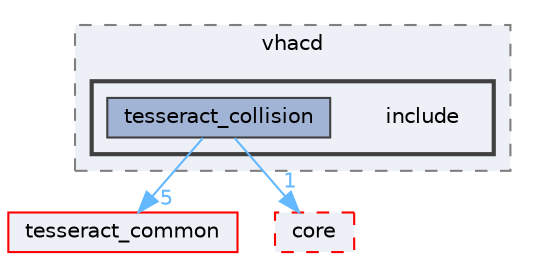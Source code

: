 digraph "tesseract_collision/vhacd/include"
{
 // LATEX_PDF_SIZE
  bgcolor="transparent";
  edge [fontname=Helvetica,fontsize=10,labelfontname=Helvetica,labelfontsize=10];
  node [fontname=Helvetica,fontsize=10,shape=box,height=0.2,width=0.4];
  compound=true
  subgraph clusterdir_cef080a1c457534c26e3494a884a3d55 {
    graph [ bgcolor="#edf0f7", pencolor="grey50", label="vhacd", fontname=Helvetica,fontsize=10 style="filled,dashed", URL="dir_cef080a1c457534c26e3494a884a3d55.html",tooltip=""]
  subgraph clusterdir_a79df59c0a6cd5f3874695d0ac9985b1 {
    graph [ bgcolor="#edf0f7", pencolor="grey25", label="", fontname=Helvetica,fontsize=10 style="filled,bold", URL="dir_a79df59c0a6cd5f3874695d0ac9985b1.html",tooltip=""]
    dir_a79df59c0a6cd5f3874695d0ac9985b1 [shape=plaintext, label="include"];
  dir_d7855a932f0f4ed1a5f013a193716d10 [label="tesseract_collision", fillcolor="#a2b4d6", color="grey25", style="filled", URL="dir_d7855a932f0f4ed1a5f013a193716d10.html",tooltip=""];
  }
  }
  dir_8430b83f3af685b4c96d298a32e9aa37 [label="tesseract_common", fillcolor="#edf0f7", color="red", style="filled", URL="dir_8430b83f3af685b4c96d298a32e9aa37.html",tooltip=""];
  dir_3cc4793d26fe710183f6534c88691bb7 [label="core", fillcolor="#edf0f7", color="red", style="filled,dashed", URL="dir_3cc4793d26fe710183f6534c88691bb7.html",tooltip=""];
  dir_d7855a932f0f4ed1a5f013a193716d10->dir_8430b83f3af685b4c96d298a32e9aa37 [headlabel="5", labeldistance=1.5 headhref="dir_000074_000075.html" color="steelblue1" fontcolor="steelblue1"];
  dir_d7855a932f0f4ed1a5f013a193716d10->dir_3cc4793d26fe710183f6534c88691bb7 [headlabel="1", labeldistance=1.5 headhref="dir_000074_000007.html" color="steelblue1" fontcolor="steelblue1"];
}
